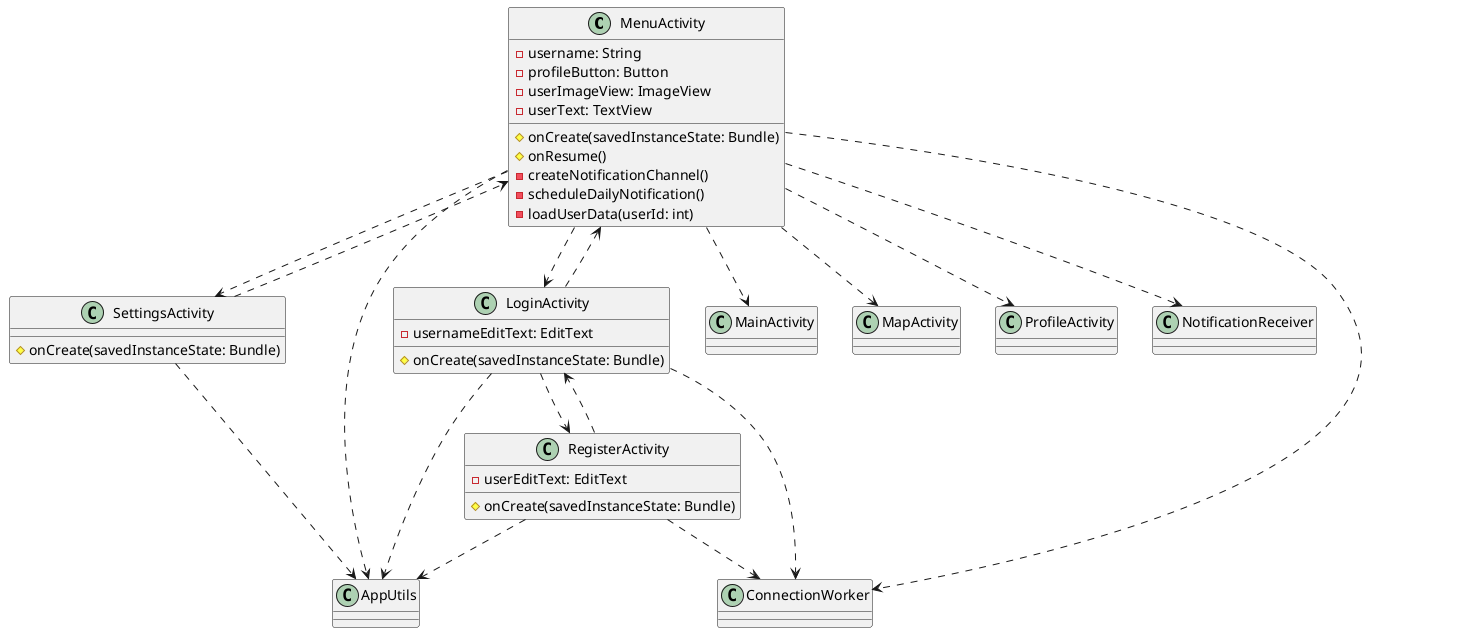 @startuml
class MenuActivity {
- username: String
- profileButton: Button
- userImageView: ImageView
- userText: TextView
# onCreate(savedInstanceState: Bundle)
# onResume()
- createNotificationChannel()
- scheduleDailyNotification()
- loadUserData(userId: int)
}

class LoginActivity {
- usernameEditText: EditText
# onCreate(savedInstanceState: Bundle)
}

class RegisterActivity {
- userEditText: EditText
# onCreate(savedInstanceState: Bundle)
}

class SettingsActivity {
# onCreate(savedInstanceState: Bundle)
}

MenuActivity ..> AppUtils
MenuActivity ..> MainActivity
MenuActivity ..> MapActivity
MenuActivity ..> SettingsActivity
MenuActivity ..> ProfileActivity
MenuActivity ..> LoginActivity
MenuActivity ..> NotificationReceiver
MenuActivity ..> ConnectionWorker

LoginActivity ..> AppUtils
LoginActivity ..> ConnectionWorker
LoginActivity ..> RegisterActivity
LoginActivity ..> MenuActivity

RegisterActivity ..> AppUtils
RegisterActivity ..> ConnectionWorker
RegisterActivity ..> LoginActivity

SettingsActivity ..> MenuActivity
SettingsActivity ..> AppUtils
@enduml
